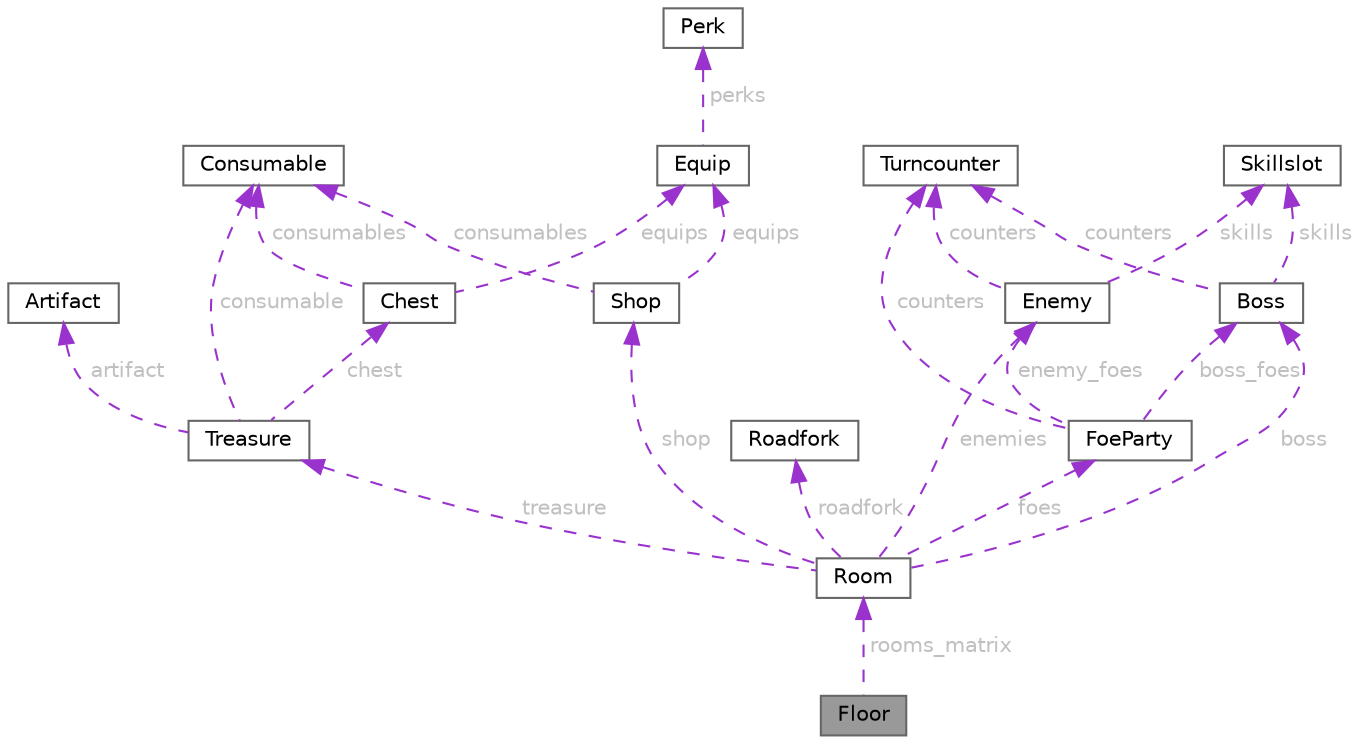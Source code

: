 digraph "Floor"
{
 // LATEX_PDF_SIZE
  bgcolor="transparent";
  edge [fontname=Helvetica,fontsize=10,labelfontname=Helvetica,labelfontsize=10];
  node [fontname=Helvetica,fontsize=10,shape=box,height=0.2,width=0.4];
  Node1 [id="Node000001",label="Floor",height=0.2,width=0.4,color="gray40", fillcolor="grey60", style="filled", fontcolor="black",tooltip="Represents the entity initialised from a floorClass."];
  Node2 -> Node1 [id="edge1_Node000001_Node000002",dir="back",color="darkorchid3",style="dashed",tooltip=" ",label=" rooms_matrix",fontcolor="grey" ];
  Node2 [id="Node000002",label="Room",height=0.2,width=0.4,color="gray40", fillcolor="white", style="filled",URL="$structRoom.html",tooltip="Represents the entity initialised from a roomClass."];
  Node3 -> Node2 [id="edge2_Node000002_Node000003",dir="back",color="darkorchid3",style="dashed",tooltip=" ",label=" shop",fontcolor="grey" ];
  Node3 [id="Node000003",label="Shop",height=0.2,width=0.4,color="gray40", fillcolor="white", style="filled",URL="$structShop.html",tooltip="Represents a shop instance."];
  Node4 -> Node3 [id="edge3_Node000003_Node000004",dir="back",color="darkorchid3",style="dashed",tooltip=" ",label=" equips",fontcolor="grey" ];
  Node4 [id="Node000004",label="Equip",height=0.2,width=0.4,color="gray40", fillcolor="white", style="filled",URL="$structEquip.html",tooltip="Represents the entity initialised from a equipClass."];
  Node5 -> Node4 [id="edge4_Node000004_Node000005",dir="back",color="darkorchid3",style="dashed",tooltip=" ",label=" perks",fontcolor="grey" ];
  Node5 [id="Node000005",label="Perk",height=0.2,width=0.4,color="gray40", fillcolor="white", style="filled",URL="$structPerk.html",tooltip="Represents the entity initialised from a perkClass."];
  Node6 -> Node3 [id="edge5_Node000003_Node000006",dir="back",color="darkorchid3",style="dashed",tooltip=" ",label=" consumables",fontcolor="grey" ];
  Node6 [id="Node000006",label="Consumable",height=0.2,width=0.4,color="gray40", fillcolor="white", style="filled",URL="$structConsumable.html",tooltip="Holds a certain qty of a consumableClass."];
  Node7 -> Node2 [id="edge6_Node000002_Node000007",dir="back",color="darkorchid3",style="dashed",tooltip=" ",label=" roadfork",fontcolor="grey" ];
  Node7 [id="Node000007",label="Roadfork",height=0.2,width=0.4,color="gray40", fillcolor="white", style="filled",URL="$structRoadfork.html",tooltip="Represents the entity initialised from a roadforkClass."];
  Node8 -> Node2 [id="edge7_Node000002_Node000008",dir="back",color="darkorchid3",style="dashed",tooltip=" ",label=" treasure",fontcolor="grey" ];
  Node8 [id="Node000008",label="Treasure",height=0.2,width=0.4,color="gray40", fillcolor="white", style="filled",URL="$structTreasure.html",tooltip="Represents the entity initialised from a treasureClass."];
  Node9 -> Node8 [id="edge8_Node000008_Node000009",dir="back",color="darkorchid3",style="dashed",tooltip=" ",label=" chest",fontcolor="grey" ];
  Node9 [id="Node000009",label="Chest",height=0.2,width=0.4,color="gray40", fillcolor="white", style="filled",URL="$structChest.html",tooltip="Represents the entity initialised from a chestClass."];
  Node6 -> Node9 [id="edge9_Node000009_Node000006",dir="back",color="darkorchid3",style="dashed",tooltip=" ",label=" consumables",fontcolor="grey" ];
  Node4 -> Node9 [id="edge10_Node000009_Node000004",dir="back",color="darkorchid3",style="dashed",tooltip=" ",label=" equips",fontcolor="grey" ];
  Node6 -> Node8 [id="edge11_Node000008_Node000006",dir="back",color="darkorchid3",style="dashed",tooltip=" ",label=" consumable",fontcolor="grey" ];
  Node10 -> Node8 [id="edge12_Node000008_Node000010",dir="back",color="darkorchid3",style="dashed",tooltip=" ",label=" artifact",fontcolor="grey" ];
  Node10 [id="Node000010",label="Artifact",height=0.2,width=0.4,color="gray40", fillcolor="white", style="filled",URL="$structArtifact.html",tooltip="Represents the entity initialised from a artifactClass."];
  Node11 -> Node2 [id="edge13_Node000002_Node000011",dir="back",color="darkorchid3",style="dashed",tooltip=" ",label=" boss",fontcolor="grey" ];
  Node11 [id="Node000011",label="Boss",height=0.2,width=0.4,color="gray40", fillcolor="white", style="filled",URL="$structBoss.html",tooltip="Represents the entity initialised from a bossClass."];
  Node12 -> Node11 [id="edge14_Node000011_Node000012",dir="back",color="darkorchid3",style="dashed",tooltip=" ",label=" skills",fontcolor="grey" ];
  Node12 [id="Node000012",label="Skillslot",height=0.2,width=0.4,color="gray40", fillcolor="white", style="filled",URL="$structSkillslot.html",tooltip="Holds state for a skillType."];
  Node13 -> Node11 [id="edge15_Node000011_Node000013",dir="back",color="darkorchid3",style="dashed",tooltip=" ",label=" counters",fontcolor="grey" ];
  Node13 [id="Node000013",label="Turncounter",height=0.2,width=0.4,color="gray40", fillcolor="white", style="filled",URL="$structTurncounter.html",tooltip="Represents the entity initialised from a CounterType."];
  Node14 -> Node2 [id="edge16_Node000002_Node000014",dir="back",color="darkorchid3",style="dashed",tooltip=" ",label=" enemies",fontcolor="grey" ];
  Node14 [id="Node000014",label="Enemy",height=0.2,width=0.4,color="gray40", fillcolor="white", style="filled",URL="$structEnemy.html",tooltip="Represents the entity initialised from a enemyClass."];
  Node12 -> Node14 [id="edge17_Node000014_Node000012",dir="back",color="darkorchid3",style="dashed",tooltip=" ",label=" skills",fontcolor="grey" ];
  Node13 -> Node14 [id="edge18_Node000014_Node000013",dir="back",color="darkorchid3",style="dashed",tooltip=" ",label=" counters",fontcolor="grey" ];
  Node15 -> Node2 [id="edge19_Node000002_Node000015",dir="back",color="darkorchid3",style="dashed",tooltip=" ",label=" foes",fontcolor="grey" ];
  Node15 [id="Node000015",label="FoeParty",height=0.2,width=0.4,color="gray40", fillcolor="white", style="filled",URL="$structFoeParty.html",tooltip="Represents the entity initialised from a foePartyClass."];
  Node13 -> Node15 [id="edge20_Node000015_Node000013",dir="back",color="darkorchid3",style="dashed",tooltip=" ",label=" counters",fontcolor="grey" ];
  Node14 -> Node15 [id="edge21_Node000015_Node000014",dir="back",color="darkorchid3",style="dashed",tooltip=" ",label=" enemy_foes",fontcolor="grey" ];
  Node11 -> Node15 [id="edge22_Node000015_Node000011",dir="back",color="darkorchid3",style="dashed",tooltip=" ",label=" boss_foes",fontcolor="grey" ];
}
